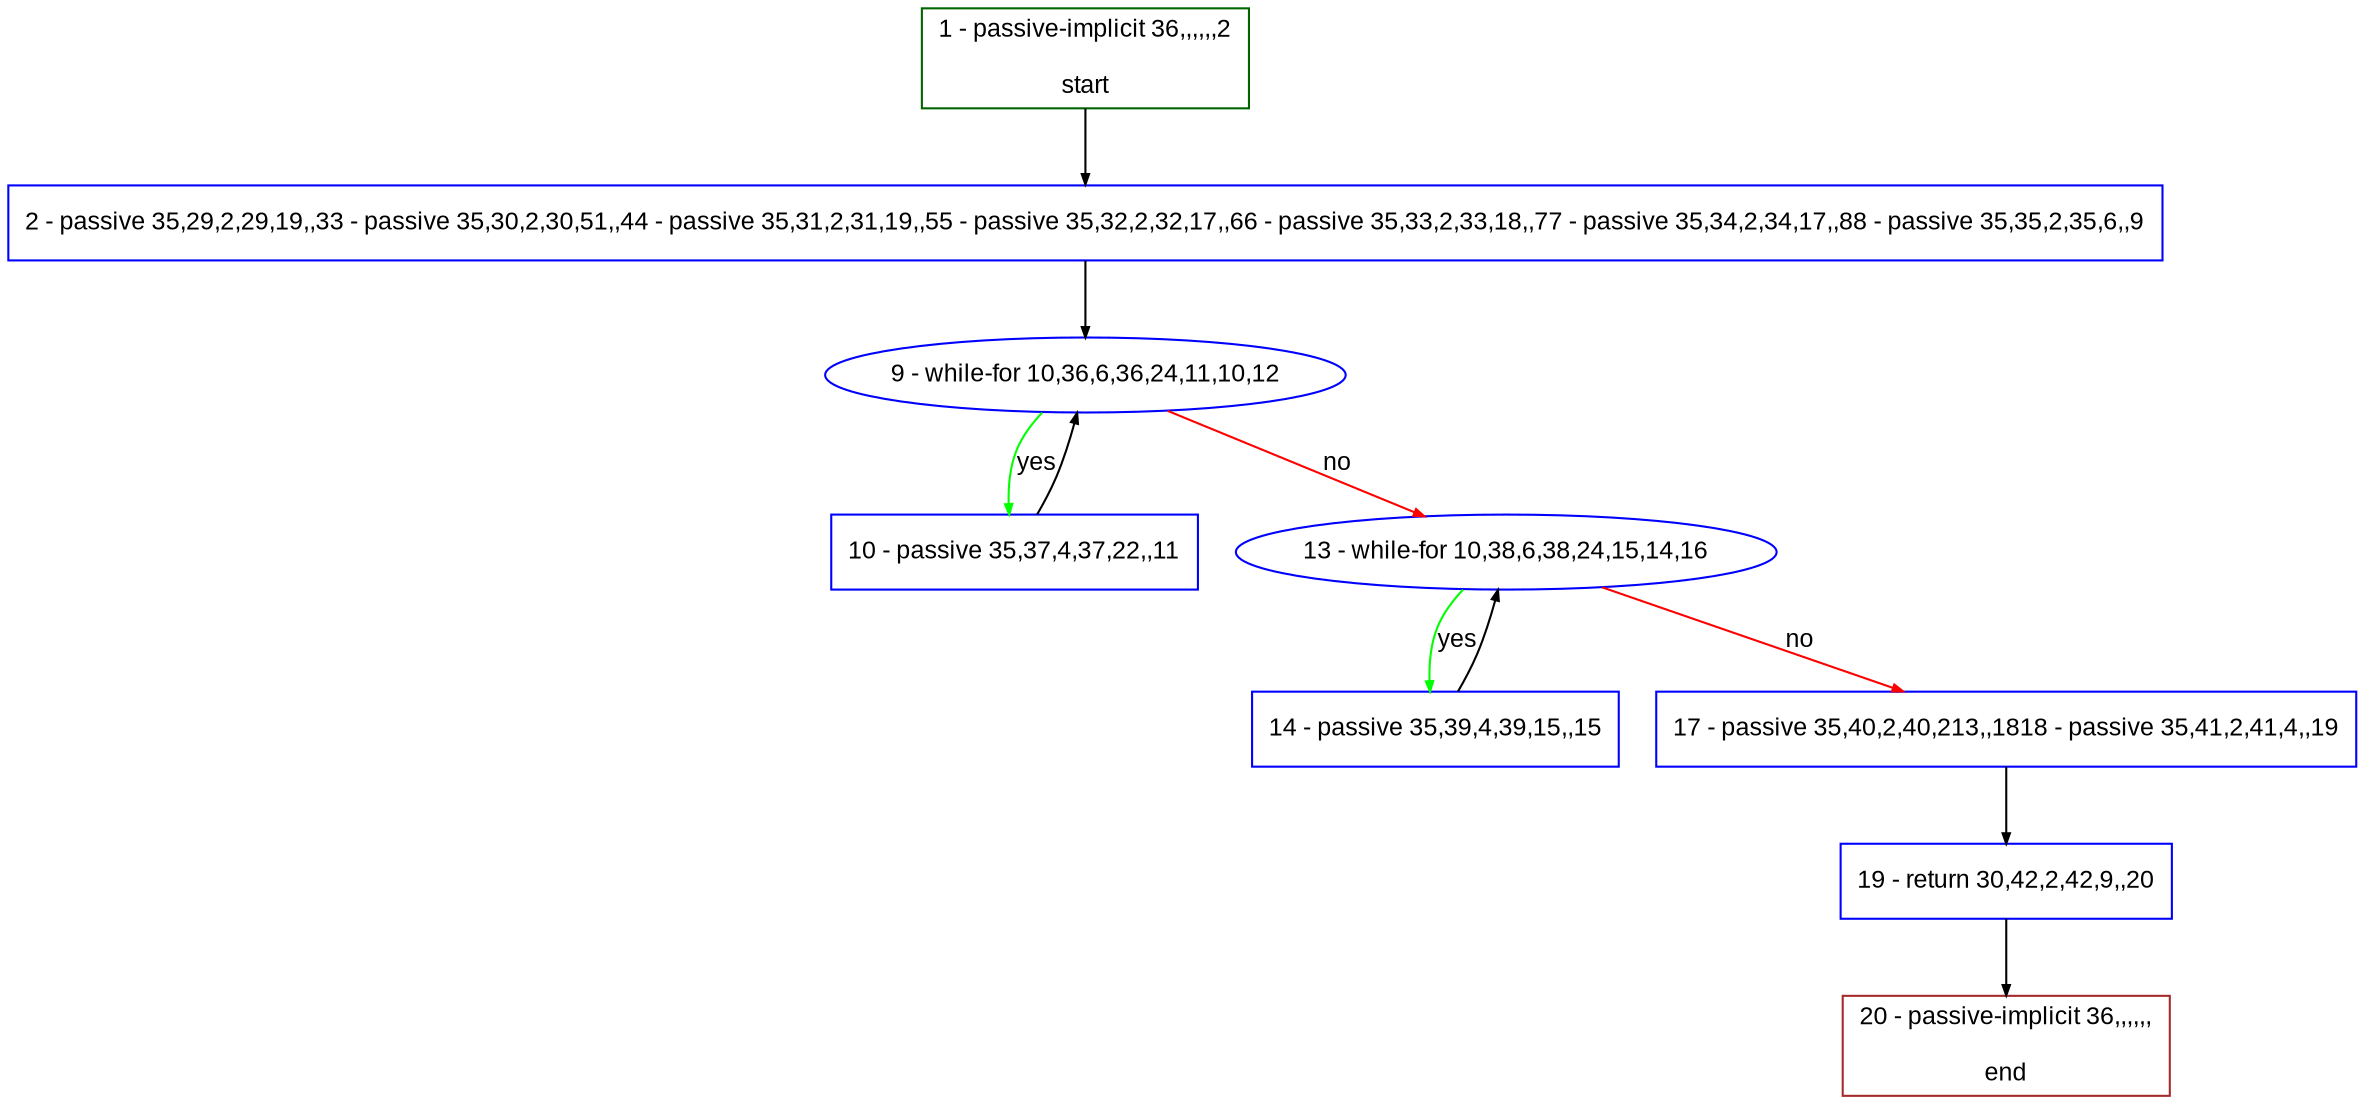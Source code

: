 digraph "" {
  graph [pack="true", label="", fontsize="12", packmode="clust", fontname="Arial", fillcolor="#FFFFCC", bgcolor="white", style="rounded,filled", compound="true"];
  node [node_initialized="no", label="", color="grey", fontsize="12", fillcolor="white", fontname="Arial", style="filled", shape="rectangle", compound="true", fixedsize="false"];
  edge [fontcolor="black", arrowhead="normal", arrowtail="none", arrowsize="0.5", ltail="", label="", color="black", fontsize="12", lhead="", fontname="Arial", dir="forward", compound="true"];
  __N1 [label="2 - passive 35,29,2,29,19,,33 - passive 35,30,2,30,51,,44 - passive 35,31,2,31,19,,55 - passive 35,32,2,32,17,,66 - passive 35,33,2,33,18,,77 - passive 35,34,2,34,17,,88 - passive 35,35,2,35,6,,9", color="#0000ff", fillcolor="#ffffff", style="filled", shape="box"];
  __N2 [label="1 - passive-implicit 36,,,,,,2\n\nstart", color="#006400", fillcolor="#ffffff", style="filled", shape="box"];
  __N3 [label="9 - while-for 10,36,6,36,24,11,10,12", color="#0000ff", fillcolor="#ffffff", style="filled", shape="oval"];
  __N4 [label="10 - passive 35,37,4,37,22,,11", color="#0000ff", fillcolor="#ffffff", style="filled", shape="box"];
  __N5 [label="13 - while-for 10,38,6,38,24,15,14,16", color="#0000ff", fillcolor="#ffffff", style="filled", shape="oval"];
  __N6 [label="14 - passive 35,39,4,39,15,,15", color="#0000ff", fillcolor="#ffffff", style="filled", shape="box"];
  __N7 [label="17 - passive 35,40,2,40,213,,1818 - passive 35,41,2,41,4,,19", color="#0000ff", fillcolor="#ffffff", style="filled", shape="box"];
  __N8 [label="19 - return 30,42,2,42,9,,20", color="#0000ff", fillcolor="#ffffff", style="filled", shape="box"];
  __N9 [label="20 - passive-implicit 36,,,,,,\n\nend", color="#a52a2a", fillcolor="#ffffff", style="filled", shape="box"];
  __N2 -> __N1 [arrowhead="normal", arrowtail="none", color="#000000", label="", dir="forward"];
  __N1 -> __N3 [arrowhead="normal", arrowtail="none", color="#000000", label="", dir="forward"];
  __N3 -> __N4 [arrowhead="normal", arrowtail="none", color="#00ff00", label="yes", dir="forward"];
  __N4 -> __N3 [arrowhead="normal", arrowtail="none", color="#000000", label="", dir="forward"];
  __N3 -> __N5 [arrowhead="normal", arrowtail="none", color="#ff0000", label="no", dir="forward"];
  __N5 -> __N6 [arrowhead="normal", arrowtail="none", color="#00ff00", label="yes", dir="forward"];
  __N6 -> __N5 [arrowhead="normal", arrowtail="none", color="#000000", label="", dir="forward"];
  __N5 -> __N7 [arrowhead="normal", arrowtail="none", color="#ff0000", label="no", dir="forward"];
  __N7 -> __N8 [arrowhead="normal", arrowtail="none", color="#000000", label="", dir="forward"];
  __N8 -> __N9 [arrowhead="normal", arrowtail="none", color="#000000", label="", dir="forward"];
}
